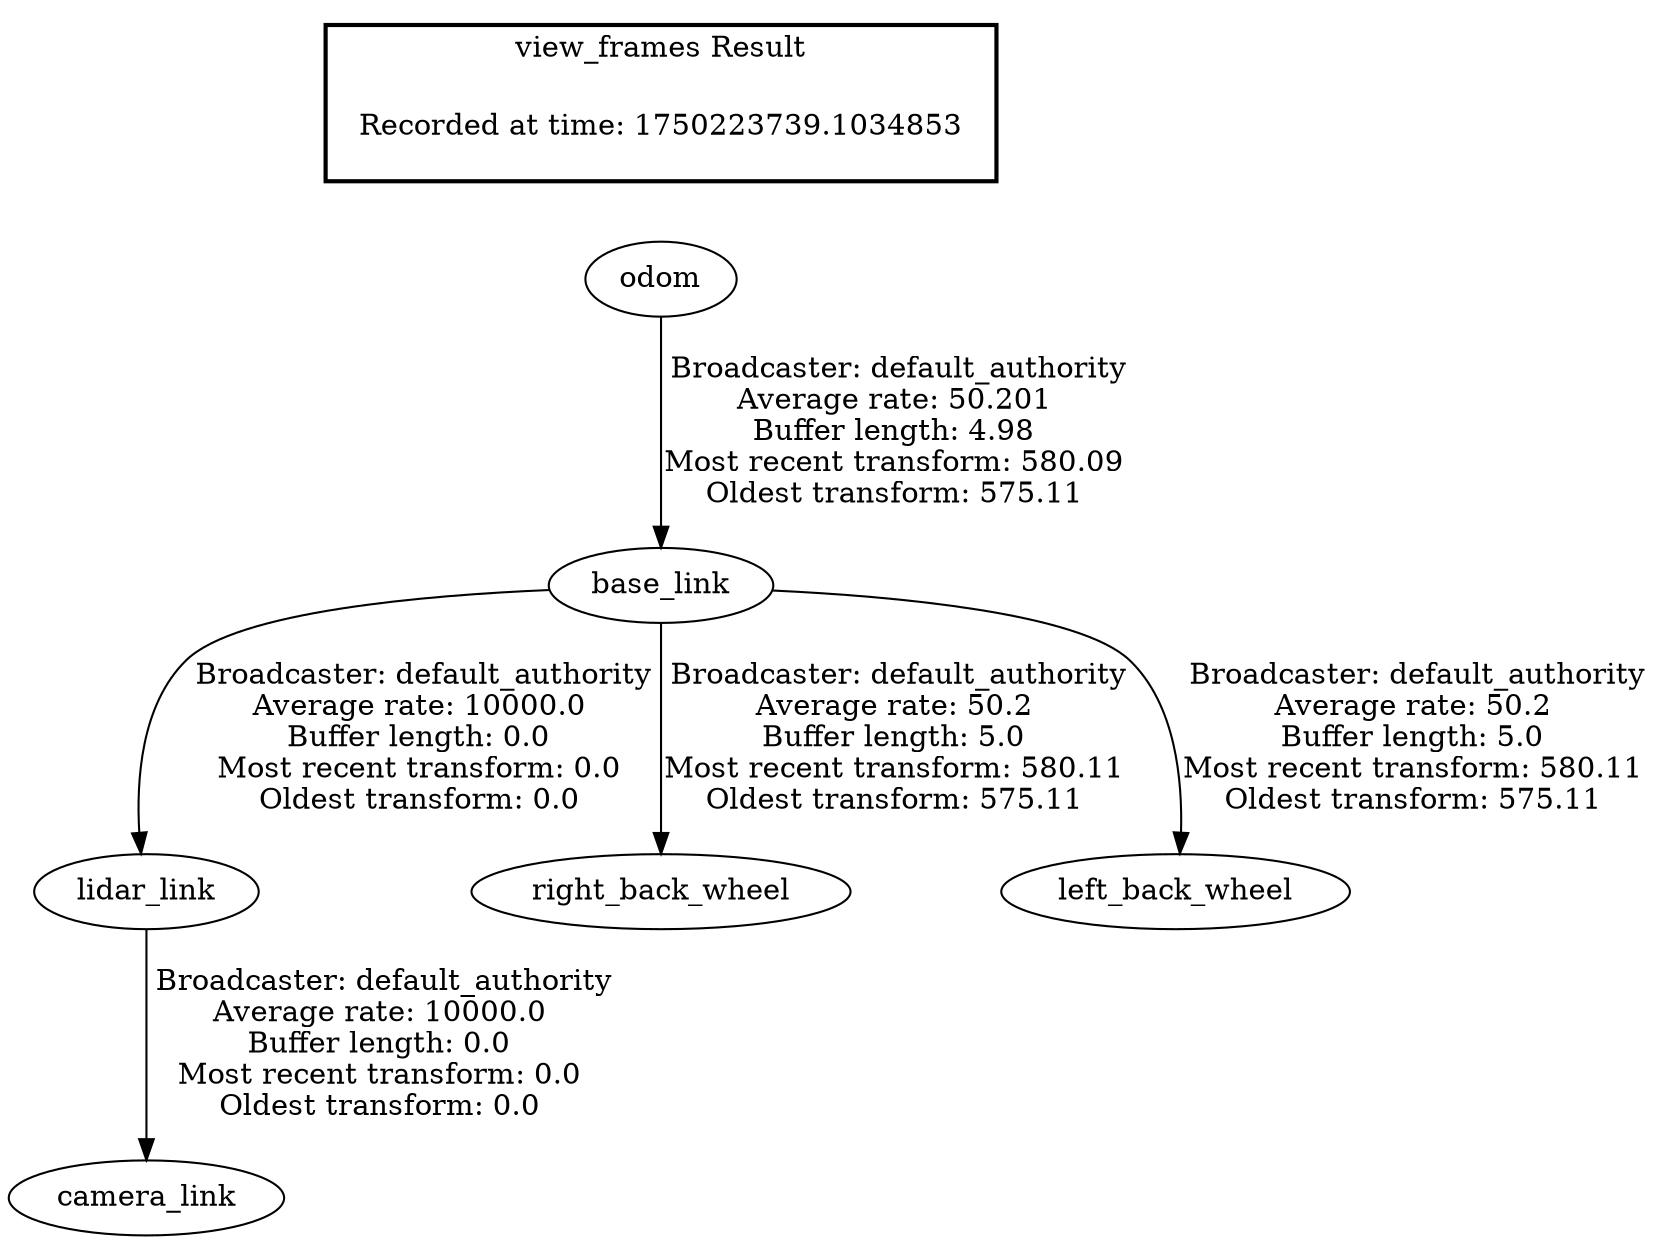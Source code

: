 digraph G {
"base_link" -> "lidar_link"[label=" Broadcaster: default_authority\nAverage rate: 10000.0\nBuffer length: 0.0\nMost recent transform: 0.0\nOldest transform: 0.0\n"];
"odom" -> "base_link"[label=" Broadcaster: default_authority\nAverage rate: 50.201\nBuffer length: 4.98\nMost recent transform: 580.09\nOldest transform: 575.11\n"];
"lidar_link" -> "camera_link"[label=" Broadcaster: default_authority\nAverage rate: 10000.0\nBuffer length: 0.0\nMost recent transform: 0.0\nOldest transform: 0.0\n"];
"base_link" -> "right_back_wheel"[label=" Broadcaster: default_authority\nAverage rate: 50.2\nBuffer length: 5.0\nMost recent transform: 580.11\nOldest transform: 575.11\n"];
"base_link" -> "left_back_wheel"[label=" Broadcaster: default_authority\nAverage rate: 50.2\nBuffer length: 5.0\nMost recent transform: 580.11\nOldest transform: 575.11\n"];
edge [style=invis];
 subgraph cluster_legend { style=bold; color=black; label ="view_frames Result";
"Recorded at time: 1750223739.1034853"[ shape=plaintext ] ;
}->"odom";
}